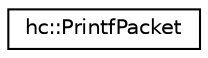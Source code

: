 digraph "Graphical Class Hierarchy"
{
  edge [fontname="Helvetica",fontsize="10",labelfontname="Helvetica",labelfontsize="10"];
  node [fontname="Helvetica",fontsize="10",shape=record];
  rankdir="LR";
  Node1 [label="hc::PrintfPacket",height=0.2,width=0.4,color="black", fillcolor="white", style="filled",URL="$classhc_1_1PrintfPacket.html"];
}
